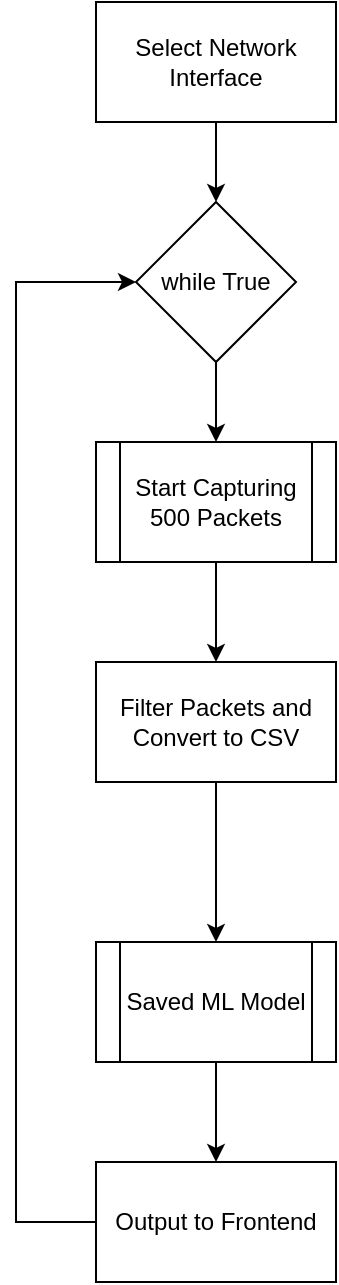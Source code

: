 <mxfile version="13.9.7" type="device"><diagram id="58dauzjmlCk90XmzcqtR" name="Page-1"><mxGraphModel dx="1038" dy="591" grid="0" gridSize="10" guides="1" tooltips="1" connect="1" arrows="1" fold="1" page="1" pageScale="1" pageWidth="827" pageHeight="1169" math="0" shadow="0"><root><mxCell id="0"/><mxCell id="1" parent="0"/><mxCell id="hSnUvCbhvDGm63xXp_Ys-4" value="" style="edgeStyle=orthogonalEdgeStyle;rounded=0;orthogonalLoop=1;jettySize=auto;html=1;" edge="1" parent="1" source="hSnUvCbhvDGm63xXp_Ys-1" target="hSnUvCbhvDGm63xXp_Ys-3"><mxGeometry relative="1" as="geometry"/></mxCell><mxCell id="hSnUvCbhvDGm63xXp_Ys-1" value="Select Network Interface" style="rounded=0;whiteSpace=wrap;html=1;" vertex="1" parent="1"><mxGeometry x="50" y="10" width="120" height="60" as="geometry"/></mxCell><mxCell id="hSnUvCbhvDGm63xXp_Ys-6" value="" style="edgeStyle=orthogonalEdgeStyle;rounded=0;orthogonalLoop=1;jettySize=auto;html=1;" edge="1" parent="1" source="hSnUvCbhvDGm63xXp_Ys-3" target="hSnUvCbhvDGm63xXp_Ys-5"><mxGeometry relative="1" as="geometry"/></mxCell><mxCell id="hSnUvCbhvDGm63xXp_Ys-3" value="while True" style="rhombus;whiteSpace=wrap;html=1;rounded=0;" vertex="1" parent="1"><mxGeometry x="70" y="110" width="80" height="80" as="geometry"/></mxCell><mxCell id="hSnUvCbhvDGm63xXp_Ys-12" value="" style="edgeStyle=orthogonalEdgeStyle;rounded=0;orthogonalLoop=1;jettySize=auto;html=1;" edge="1" parent="1" source="hSnUvCbhvDGm63xXp_Ys-5" target="hSnUvCbhvDGm63xXp_Ys-11"><mxGeometry relative="1" as="geometry"/></mxCell><mxCell id="hSnUvCbhvDGm63xXp_Ys-5" value="Start Capturing 500 Packets" style="shape=process;whiteSpace=wrap;html=1;backgroundOutline=1;rounded=0;" vertex="1" parent="1"><mxGeometry x="50" y="230" width="120" height="60" as="geometry"/></mxCell><mxCell id="hSnUvCbhvDGm63xXp_Ys-19" value="" style="edgeStyle=orthogonalEdgeStyle;rounded=0;orthogonalLoop=1;jettySize=auto;html=1;" edge="1" parent="1" source="hSnUvCbhvDGm63xXp_Ys-11" target="hSnUvCbhvDGm63xXp_Ys-18"><mxGeometry relative="1" as="geometry"/></mxCell><mxCell id="hSnUvCbhvDGm63xXp_Ys-11" value="Filter Packets and Convert to CSV" style="rounded=0;whiteSpace=wrap;html=1;" vertex="1" parent="1"><mxGeometry x="50" y="340" width="120" height="60" as="geometry"/></mxCell><mxCell id="hSnUvCbhvDGm63xXp_Ys-21" value="" style="edgeStyle=orthogonalEdgeStyle;rounded=0;orthogonalLoop=1;jettySize=auto;html=1;" edge="1" parent="1" source="hSnUvCbhvDGm63xXp_Ys-18" target="hSnUvCbhvDGm63xXp_Ys-20"><mxGeometry relative="1" as="geometry"/></mxCell><mxCell id="hSnUvCbhvDGm63xXp_Ys-18" value="Saved ML Model" style="shape=process;whiteSpace=wrap;html=1;backgroundOutline=1;rounded=0;" vertex="1" parent="1"><mxGeometry x="50" y="480" width="120" height="60" as="geometry"/></mxCell><mxCell id="hSnUvCbhvDGm63xXp_Ys-25" style="edgeStyle=orthogonalEdgeStyle;rounded=0;orthogonalLoop=1;jettySize=auto;html=1;exitX=0;exitY=0.5;exitDx=0;exitDy=0;entryX=0;entryY=0.5;entryDx=0;entryDy=0;" edge="1" parent="1" source="hSnUvCbhvDGm63xXp_Ys-20" target="hSnUvCbhvDGm63xXp_Ys-3"><mxGeometry relative="1" as="geometry"><Array as="points"><mxPoint x="10" y="620"/><mxPoint x="10" y="150"/></Array></mxGeometry></mxCell><mxCell id="hSnUvCbhvDGm63xXp_Ys-20" value="Output to Frontend" style="whiteSpace=wrap;html=1;rounded=0;" vertex="1" parent="1"><mxGeometry x="50" y="590" width="120" height="60" as="geometry"/></mxCell></root></mxGraphModel></diagram></mxfile>